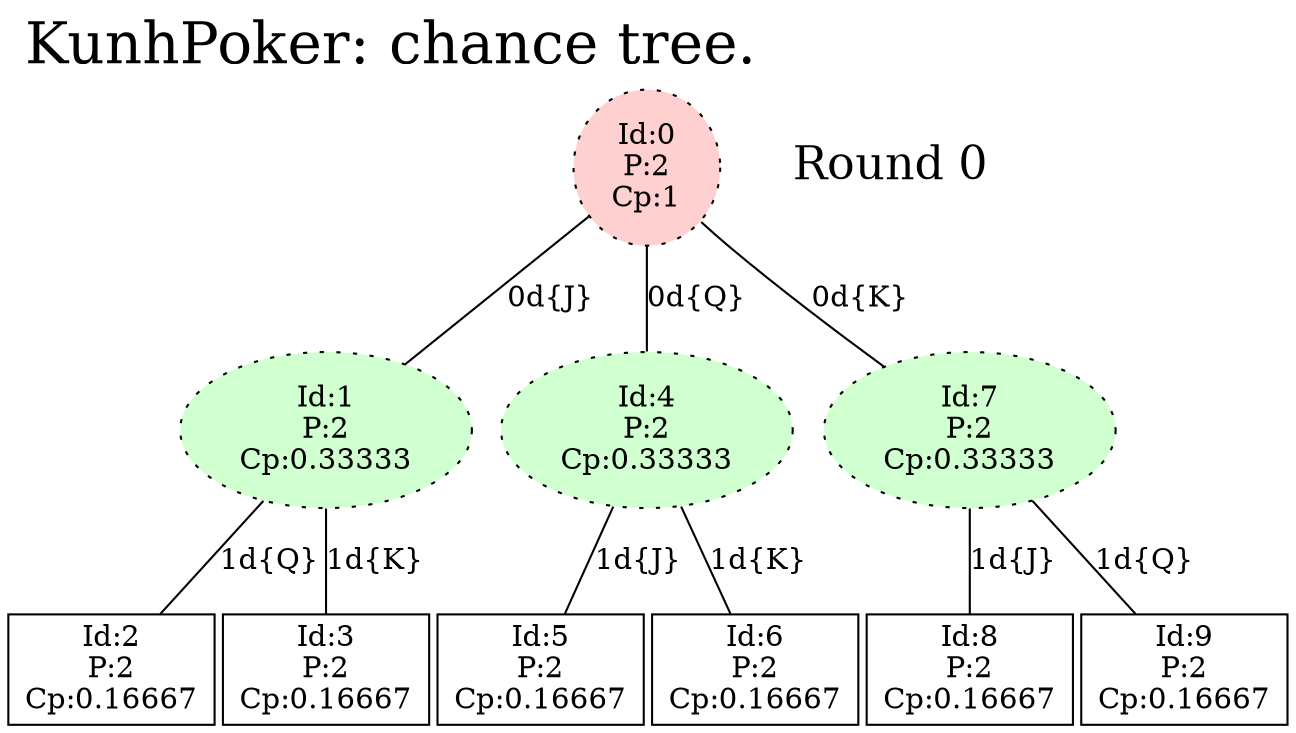 digraph G {
graph [labeljust="l" labelloc="t" fontsize="28" nodesep="0.05" label="KunhPoker: chance tree." ];
node[];
edge[arrowhead="none" ];
"n2"[label="Id:2\nP:2\nCp:0.16667" fillcolor="#FFFFFF" style="filled" shape="box" ];
"n1" -> "n2"[label="1d{Q}" ];
"n3"[label="Id:3\nP:2\nCp:0.16667" fillcolor="#FFFFFF" style="filled" shape="box" ];
"n1" -> "n3"[label="1d{K}" ];
"n1"[label="Id:1\nP:2\nCp:0.33333" fillcolor="#D0FFD0" style="filled, dotted" shape="ellipse" ];
"n0" -> "n1"[label="0d{J}" ];
"n5"[label="Id:5\nP:2\nCp:0.16667" fillcolor="#FFFFFF" style="filled" shape="box" ];
"n4" -> "n5"[label="1d{J}" ];
"n6"[label="Id:6\nP:2\nCp:0.16667" fillcolor="#FFFFFF" style="filled" shape="box" ];
"n4" -> "n6"[label="1d{K}" ];
"n4"[label="Id:4\nP:2\nCp:0.33333" fillcolor="#D0FFD0" style="filled, dotted" shape="ellipse" ];
"n0" -> "n4"[label="0d{Q}" ];
"n8"[label="Id:8\nP:2\nCp:0.16667" fillcolor="#FFFFFF" style="filled" shape="box" ];
"n7" -> "n8"[label="1d{J}" ];
"n9"[label="Id:9\nP:2\nCp:0.16667" fillcolor="#FFFFFF" style="filled" shape="box" ];
"n7" -> "n9"[label="1d{Q}" ];
"n7"[label="Id:7\nP:2\nCp:0.33333" fillcolor="#D0FFD0" style="filled, dotted" shape="ellipse" ];
"n0" -> "n7"[label="0d{K}" ];
{rank=same; round0;
"n0"[label="Id:0\nP:2\nCp:1" fillcolor="#FFD0D0" style="filled, dotted" shape="ellipse" ];
}
{
"round0"[fontsize="22" style="bold" peripheries="0" label="Round 0" ];
}
}
